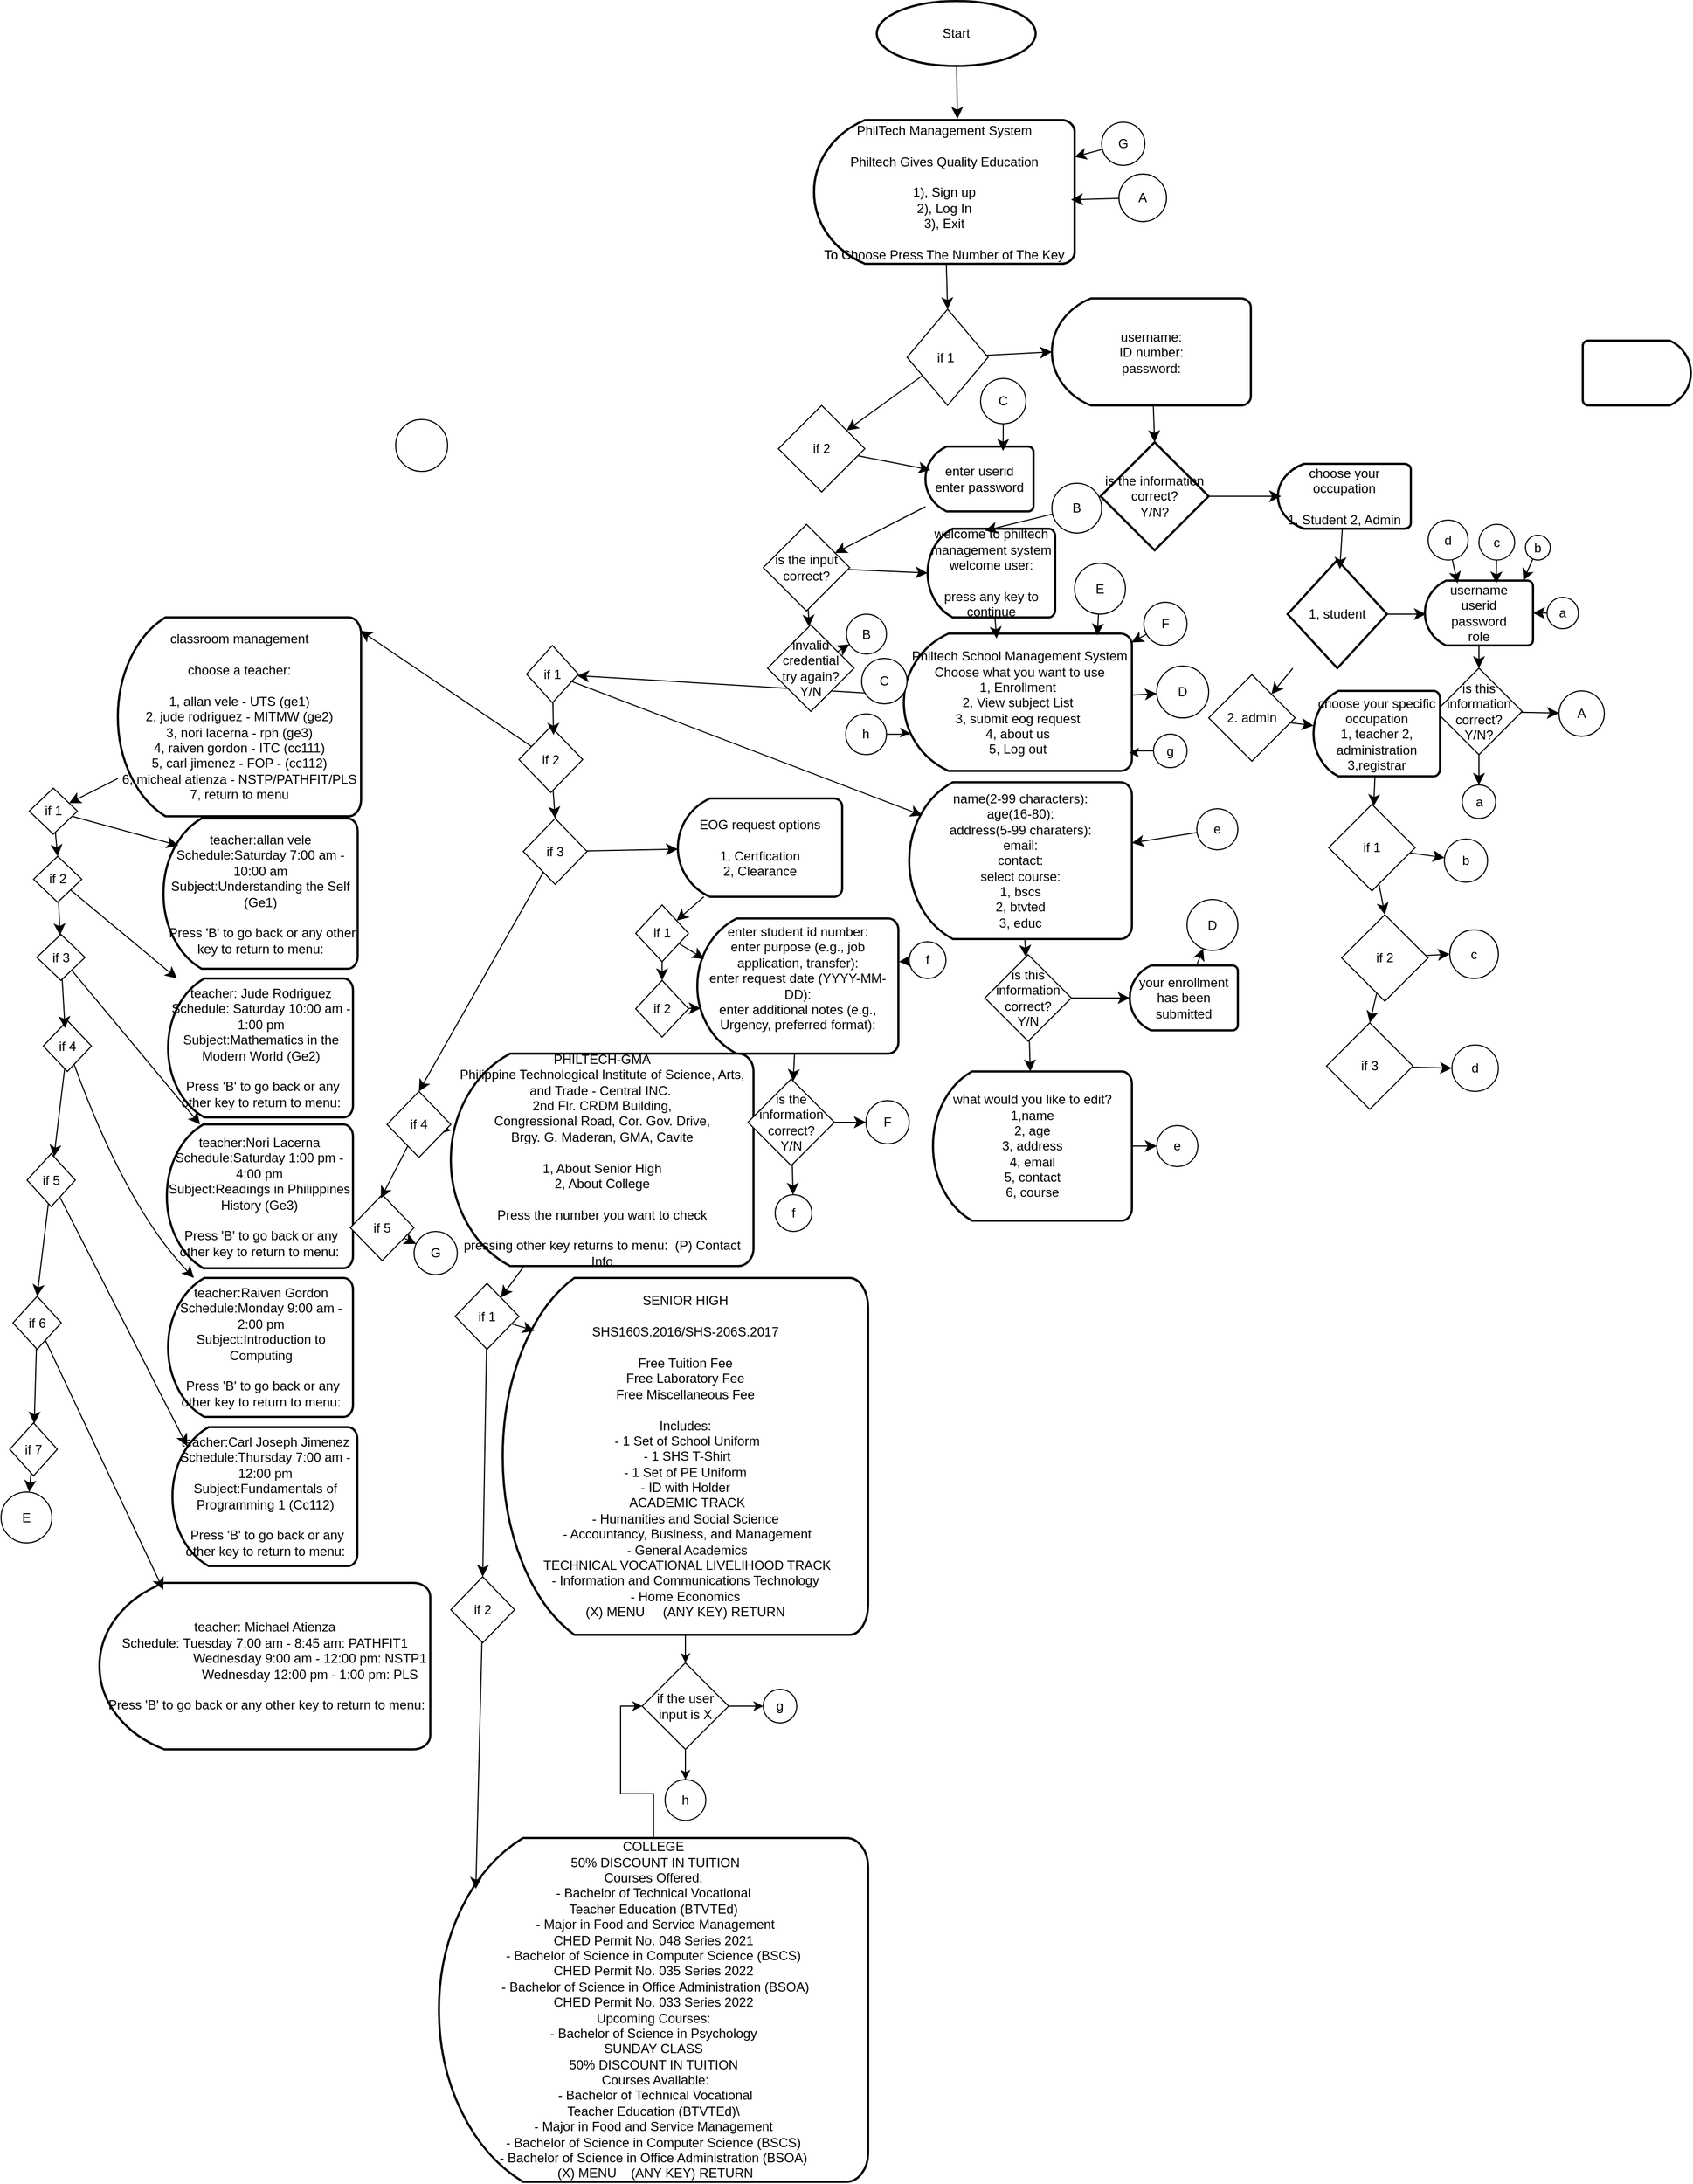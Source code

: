 <mxfile version="26.0.4">
  <diagram name="Page-1" id="B-VmODNDQ6UQsuc8tHXx">
    <mxGraphModel grid="0" page="0" gridSize="10" guides="1" tooltips="1" connect="1" arrows="1" fold="1" pageScale="1" pageWidth="850" pageHeight="1100" math="0" shadow="0">
      <root>
        <mxCell id="0" />
        <mxCell id="1" parent="0" />
        <mxCell id="-FDKgQIa3XmzpDf6Ytec-9" style="edgeStyle=none;curved=1;rounded=0;orthogonalLoop=1;jettySize=auto;html=1;entryX=0.5;entryY=0;entryDx=0;entryDy=0;fontSize=12;startSize=8;endSize=8;" edge="1" parent="1" source="-FDKgQIa3XmzpDf6Ytec-1" target="-FDKgQIa3XmzpDf6Ytec-8">
          <mxGeometry relative="1" as="geometry" />
        </mxCell>
        <mxCell id="-FDKgQIa3XmzpDf6Ytec-1" value="PhilTech Management System&lt;div&gt;&lt;br&gt;&lt;/div&gt;&lt;div&gt;Philtech Gives Quality Education&lt;/div&gt;&lt;div&gt;&lt;br&gt;&lt;/div&gt;&lt;div&gt;1), Sign up&lt;/div&gt;&lt;div&gt;2), Log In&lt;/div&gt;&lt;div&gt;3), Exit&lt;/div&gt;&lt;div&gt;&lt;br&gt;&lt;/div&gt;&lt;div&gt;To Choose Press The Number of The Key&lt;/div&gt;" style="strokeWidth=2;html=1;shape=mxgraph.flowchart.delay;whiteSpace=wrap;direction=west;" vertex="1" parent="1">
          <mxGeometry x="31" y="91" width="241" height="133" as="geometry" />
        </mxCell>
        <mxCell id="-FDKgQIa3XmzpDf6Ytec-3" value="Start" style="strokeWidth=2;html=1;shape=mxgraph.flowchart.start_1;whiteSpace=wrap;" vertex="1" parent="1">
          <mxGeometry x="89" y="-19" width="147" height="60" as="geometry" />
        </mxCell>
        <mxCell id="-FDKgQIa3XmzpDf6Ytec-7" style="edgeStyle=none;curved=1;rounded=0;orthogonalLoop=1;jettySize=auto;html=1;entryX=0.45;entryY=1.008;entryDx=0;entryDy=0;entryPerimeter=0;fontSize=12;startSize=8;endSize=8;" edge="1" parent="1" source="-FDKgQIa3XmzpDf6Ytec-3" target="-FDKgQIa3XmzpDf6Ytec-1">
          <mxGeometry relative="1" as="geometry" />
        </mxCell>
        <mxCell id="-FDKgQIa3XmzpDf6Ytec-67" style="edgeStyle=none;curved=1;rounded=0;orthogonalLoop=1;jettySize=auto;html=1;fontSize=12;startSize=8;endSize=8;" edge="1" parent="1" source="-FDKgQIa3XmzpDf6Ytec-8" target="-FDKgQIa3XmzpDf6Ytec-68">
          <mxGeometry relative="1" as="geometry">
            <mxPoint x="154.5" y="400.5" as="targetPoint" />
          </mxGeometry>
        </mxCell>
        <mxCell id="-FDKgQIa3XmzpDf6Ytec-8" value="if 1&amp;nbsp;" style="rhombus;whiteSpace=wrap;html=1;" vertex="1" parent="1">
          <mxGeometry x="117" y="266" width="75" height="89" as="geometry" />
        </mxCell>
        <mxCell id="-FDKgQIa3XmzpDf6Ytec-11" value="PhilTech Management System&lt;div&gt;&lt;br&gt;&lt;/div&gt;&lt;div&gt;Philtech Gives Quality Education&lt;/div&gt;&lt;div&gt;&lt;br&gt;&lt;/div&gt;&lt;div&gt;1), Sign up&lt;/div&gt;&lt;div&gt;2), Log In&lt;/div&gt;&lt;div&gt;3), Exit&lt;/div&gt;&lt;div&gt;&lt;br&gt;&lt;/div&gt;&lt;div&gt;To Choose Press The Number of The Key&lt;/div&gt;" style="strokeWidth=2;html=1;shape=mxgraph.flowchart.delay;whiteSpace=wrap;direction=west;" vertex="1" parent="1">
          <mxGeometry x="31" y="91" width="241" height="133" as="geometry" />
        </mxCell>
        <mxCell id="-FDKgQIa3XmzpDf6Ytec-13" value="username:&lt;div&gt;ID number:&lt;/div&gt;&lt;div&gt;password:&lt;/div&gt;" style="strokeWidth=2;html=1;shape=mxgraph.flowchart.delay;whiteSpace=wrap;direction=west;" vertex="1" parent="1">
          <mxGeometry x="251" y="256" width="184" height="99" as="geometry" />
        </mxCell>
        <mxCell id="-FDKgQIa3XmzpDf6Ytec-16" value="" style="strokeWidth=2;html=1;shape=mxgraph.flowchart.delay;whiteSpace=wrap;" vertex="1" parent="1">
          <mxGeometry x="742" y="295" width="100" height="60" as="geometry" />
        </mxCell>
        <mxCell id="-FDKgQIa3XmzpDf6Ytec-17" value="choose your occupation&lt;div&gt;&lt;br&gt;&lt;/div&gt;&lt;div&gt;1, Student 2, Admin&lt;/div&gt;" style="strokeWidth=2;html=1;shape=mxgraph.flowchart.delay;whiteSpace=wrap;direction=west;" vertex="1" parent="1">
          <mxGeometry x="460" y="409" width="123" height="60" as="geometry" />
        </mxCell>
        <mxCell id="-FDKgQIa3XmzpDf6Ytec-21" style="edgeStyle=none;curved=1;rounded=0;orthogonalLoop=1;jettySize=auto;html=1;fontSize=12;startSize=8;endSize=8;" edge="1" parent="1" source="-FDKgQIa3XmzpDf6Ytec-19">
          <mxGeometry relative="1" as="geometry">
            <mxPoint x="463" y="439" as="targetPoint" />
          </mxGeometry>
        </mxCell>
        <mxCell id="-FDKgQIa3XmzpDf6Ytec-19" value="is the information correct?&lt;div&gt;Y/N?&lt;/div&gt;" style="strokeWidth=2;html=1;shape=mxgraph.flowchart.decision;whiteSpace=wrap;" vertex="1" parent="1">
          <mxGeometry x="296" y="389" width="100" height="100" as="geometry" />
        </mxCell>
        <mxCell id="-FDKgQIa3XmzpDf6Ytec-20" style="edgeStyle=none;curved=1;rounded=0;orthogonalLoop=1;jettySize=auto;html=1;entryX=0.5;entryY=0;entryDx=0;entryDy=0;entryPerimeter=0;fontSize=12;startSize=8;endSize=8;" edge="1" parent="1" source="-FDKgQIa3XmzpDf6Ytec-13" target="-FDKgQIa3XmzpDf6Ytec-19">
          <mxGeometry relative="1" as="geometry" />
        </mxCell>
        <mxCell id="-FDKgQIa3XmzpDf6Ytec-41" style="edgeStyle=none;curved=1;rounded=0;orthogonalLoop=1;jettySize=auto;html=1;fontSize=12;startSize=8;endSize=8;" edge="1" parent="1" source="-FDKgQIa3XmzpDf6Ytec-22" target="-FDKgQIa3XmzpDf6Ytec-42">
          <mxGeometry relative="1" as="geometry">
            <mxPoint x="515" y="638.833" as="targetPoint" />
          </mxGeometry>
        </mxCell>
        <mxCell id="-FDKgQIa3XmzpDf6Ytec-22" value="1, student" style="strokeWidth=2;html=1;shape=mxgraph.flowchart.decision;whiteSpace=wrap;" vertex="1" parent="1">
          <mxGeometry x="469" y="498" width="92" height="100" as="geometry" />
        </mxCell>
        <mxCell id="-FDKgQIa3XmzpDf6Ytec-23" style="edgeStyle=none;curved=1;rounded=0;orthogonalLoop=1;jettySize=auto;html=1;entryX=0.525;entryY=0.083;entryDx=0;entryDy=0;entryPerimeter=0;fontSize=12;startSize=8;endSize=8;" edge="1" parent="1" source="-FDKgQIa3XmzpDf6Ytec-17" target="-FDKgQIa3XmzpDf6Ytec-22">
          <mxGeometry relative="1" as="geometry" />
        </mxCell>
        <mxCell id="-FDKgQIa3XmzpDf6Ytec-27" style="edgeStyle=none;curved=1;rounded=0;orthogonalLoop=1;jettySize=auto;html=1;entryX=1;entryY=0.5;entryDx=0;entryDy=0;entryPerimeter=0;fontSize=12;startSize=8;endSize=8;" edge="1" parent="1" source="-FDKgQIa3XmzpDf6Ytec-22">
          <mxGeometry relative="1" as="geometry">
            <mxPoint x="597" y="548" as="targetPoint" />
          </mxGeometry>
        </mxCell>
        <mxCell id="-FDKgQIa3XmzpDf6Ytec-75" style="edgeStyle=none;curved=1;rounded=0;orthogonalLoop=1;jettySize=auto;html=1;fontSize=12;startSize=8;endSize=8;" edge="1" parent="1" source="-FDKgQIa3XmzpDf6Ytec-28" target="-FDKgQIa3XmzpDf6Ytec-76">
          <mxGeometry relative="1" as="geometry">
            <mxPoint x="186" y="485.5" as="targetPoint" />
          </mxGeometry>
        </mxCell>
        <mxCell id="-FDKgQIa3XmzpDf6Ytec-28" value="enter userid&lt;div&gt;enter password&lt;/div&gt;" style="strokeWidth=2;html=1;shape=mxgraph.flowchart.delay;whiteSpace=wrap;direction=west;" vertex="1" parent="1">
          <mxGeometry x="134" y="393" width="100" height="60" as="geometry" />
        </mxCell>
        <mxCell id="-FDKgQIa3XmzpDf6Ytec-31" style="edgeStyle=none;curved=1;rounded=0;orthogonalLoop=1;jettySize=auto;html=1;fontSize=12;startSize=8;endSize=8;" edge="1" parent="1" source="-FDKgQIa3XmzpDf6Ytec-30" target="-FDKgQIa3XmzpDf6Ytec-32">
          <mxGeometry relative="1" as="geometry">
            <mxPoint x="646" y="612.167" as="targetPoint" />
          </mxGeometry>
        </mxCell>
        <mxCell id="-FDKgQIa3XmzpDf6Ytec-30" value="username&lt;div&gt;userid&lt;/div&gt;&lt;div&gt;password&lt;/div&gt;&lt;div&gt;role&lt;/div&gt;" style="strokeWidth=2;html=1;shape=mxgraph.flowchart.delay;whiteSpace=wrap;direction=west;" vertex="1" parent="1">
          <mxGeometry x="596" y="517" width="100" height="60" as="geometry" />
        </mxCell>
        <mxCell id="-FDKgQIa3XmzpDf6Ytec-33" style="edgeStyle=none;curved=1;rounded=0;orthogonalLoop=1;jettySize=auto;html=1;fontSize=12;startSize=8;endSize=8;" edge="1" parent="1" source="-FDKgQIa3XmzpDf6Ytec-32" target="-FDKgQIa3XmzpDf6Ytec-34">
          <mxGeometry relative="1" as="geometry">
            <mxPoint x="733.667" y="637.997" as="targetPoint" />
          </mxGeometry>
        </mxCell>
        <mxCell id="-FDKgQIa3XmzpDf6Ytec-37" style="edgeStyle=none;curved=1;rounded=0;orthogonalLoop=1;jettySize=auto;html=1;exitX=0.5;exitY=1;exitDx=0;exitDy=0;fontSize=12;startSize=8;endSize=8;" edge="1" parent="1" source="-FDKgQIa3XmzpDf6Ytec-32" target="-FDKgQIa3XmzpDf6Ytec-38">
          <mxGeometry relative="1" as="geometry">
            <mxPoint x="646" y="703" as="targetPoint" />
          </mxGeometry>
        </mxCell>
        <mxCell id="-FDKgQIa3XmzpDf6Ytec-32" value="is this information correct?&lt;div&gt;Y/N?&lt;/div&gt;" style="rhombus;whiteSpace=wrap;html=1;" vertex="1" parent="1">
          <mxGeometry x="606" y="597.997" width="80" height="80" as="geometry" />
        </mxCell>
        <mxCell id="-FDKgQIa3XmzpDf6Ytec-34" value="A" style="ellipse;whiteSpace=wrap;html=1;aspect=fixed;" vertex="1" parent="1">
          <mxGeometry x="720" y="619" width="42" height="42" as="geometry" />
        </mxCell>
        <mxCell id="-FDKgQIa3XmzpDf6Ytec-35" value="A" style="ellipse;whiteSpace=wrap;html=1;aspect=fixed;" vertex="1" parent="1">
          <mxGeometry x="313" y="141" width="44" height="44" as="geometry" />
        </mxCell>
        <mxCell id="-FDKgQIa3XmzpDf6Ytec-36" style="edgeStyle=none;curved=1;rounded=0;orthogonalLoop=1;jettySize=auto;html=1;entryX=0.014;entryY=0.446;entryDx=0;entryDy=0;entryPerimeter=0;fontSize=12;startSize=8;endSize=8;" edge="1" parent="1" source="-FDKgQIa3XmzpDf6Ytec-35" target="-FDKgQIa3XmzpDf6Ytec-11">
          <mxGeometry relative="1" as="geometry" />
        </mxCell>
        <mxCell id="-FDKgQIa3XmzpDf6Ytec-38" value="a" style="ellipse;whiteSpace=wrap;html=1;aspect=fixed;" vertex="1" parent="1">
          <mxGeometry x="630.5" y="706" width="31" height="31" as="geometry" />
        </mxCell>
        <mxCell id="-FDKgQIa3XmzpDf6Ytec-40" style="edgeStyle=none;curved=1;rounded=0;orthogonalLoop=1;jettySize=auto;html=1;fontSize=12;startSize=8;endSize=8;" edge="1" parent="1" source="-FDKgQIa3XmzpDf6Ytec-39" target="-FDKgQIa3XmzpDf6Ytec-30">
          <mxGeometry relative="1" as="geometry" />
        </mxCell>
        <mxCell id="-FDKgQIa3XmzpDf6Ytec-39" value="a" style="ellipse;whiteSpace=wrap;html=1;aspect=fixed;" vertex="1" parent="1">
          <mxGeometry x="709" y="532.5" width="29" height="29" as="geometry" />
        </mxCell>
        <mxCell id="-FDKgQIa3XmzpDf6Ytec-44" style="edgeStyle=none;curved=1;rounded=0;orthogonalLoop=1;jettySize=auto;html=1;fontSize=12;startSize=8;endSize=8;" edge="1" parent="1" source="-FDKgQIa3XmzpDf6Ytec-29">
          <mxGeometry relative="1" as="geometry">
            <mxPoint x="540.333" y="673.003" as="targetPoint" />
          </mxGeometry>
        </mxCell>
        <mxCell id="-FDKgQIa3XmzpDf6Ytec-42" value="2. admin" style="rhombus;whiteSpace=wrap;html=1;" vertex="1" parent="1">
          <mxGeometry x="396" y="604.003" width="80" height="80" as="geometry" />
        </mxCell>
        <mxCell id="-FDKgQIa3XmzpDf6Ytec-45" value="" style="edgeStyle=none;curved=1;rounded=0;orthogonalLoop=1;jettySize=auto;html=1;fontSize=12;startSize=8;endSize=8;" edge="1" parent="1" source="-FDKgQIa3XmzpDf6Ytec-42" target="-FDKgQIa3XmzpDf6Ytec-29">
          <mxGeometry relative="1" as="geometry">
            <mxPoint x="540.333" y="673.003" as="targetPoint" />
            <mxPoint x="467" y="653" as="sourcePoint" />
          </mxGeometry>
        </mxCell>
        <mxCell id="-FDKgQIa3XmzpDf6Ytec-47" style="edgeStyle=none;curved=1;rounded=0;orthogonalLoop=1;jettySize=auto;html=1;fontSize=12;startSize=8;endSize=8;" edge="1" parent="1" source="-FDKgQIa3XmzpDf6Ytec-29" target="-FDKgQIa3XmzpDf6Ytec-48">
          <mxGeometry relative="1" as="geometry">
            <mxPoint x="549" y="726" as="targetPoint" />
          </mxGeometry>
        </mxCell>
        <mxCell id="-FDKgQIa3XmzpDf6Ytec-29" value="choose your specific occupation&lt;div&gt;1, teacher 2, administration 3,registrar&lt;/div&gt;" style="strokeWidth=2;html=1;shape=mxgraph.flowchart.delay;whiteSpace=wrap;direction=west;" vertex="1" parent="1">
          <mxGeometry x="493" y="619" width="117" height="79" as="geometry" />
        </mxCell>
        <mxCell id="-FDKgQIa3XmzpDf6Ytec-50" value="" style="edgeStyle=none;curved=1;rounded=0;orthogonalLoop=1;jettySize=auto;html=1;fontSize=12;startSize=8;endSize=8;" edge="1" parent="1" source="-FDKgQIa3XmzpDf6Ytec-48" target="-FDKgQIa3XmzpDf6Ytec-49">
          <mxGeometry relative="1" as="geometry" />
        </mxCell>
        <mxCell id="-FDKgQIa3XmzpDf6Ytec-55" style="edgeStyle=none;curved=1;rounded=0;orthogonalLoop=1;jettySize=auto;html=1;entryX=0.5;entryY=0;entryDx=0;entryDy=0;fontSize=12;startSize=8;endSize=8;" edge="1" parent="1" source="-FDKgQIa3XmzpDf6Ytec-48" target="-FDKgQIa3XmzpDf6Ytec-54">
          <mxGeometry relative="1" as="geometry" />
        </mxCell>
        <mxCell id="-FDKgQIa3XmzpDf6Ytec-48" value="if 1" style="rhombus;whiteSpace=wrap;html=1;" vertex="1" parent="1">
          <mxGeometry x="507" y="724" width="80" height="80" as="geometry" />
        </mxCell>
        <mxCell id="-FDKgQIa3XmzpDf6Ytec-49" value="b" style="ellipse;whiteSpace=wrap;html=1;" vertex="1" parent="1">
          <mxGeometry x="614" y="756" width="40" height="40" as="geometry" />
        </mxCell>
        <mxCell id="-FDKgQIa3XmzpDf6Ytec-52" value="b" style="ellipse;whiteSpace=wrap;html=1;aspect=fixed;" vertex="1" parent="1">
          <mxGeometry x="689" y="475" width="23" height="23" as="geometry" />
        </mxCell>
        <mxCell id="-FDKgQIa3XmzpDf6Ytec-53" style="edgeStyle=none;curved=1;rounded=0;orthogonalLoop=1;jettySize=auto;html=1;entryX=0.09;entryY=0.997;entryDx=0;entryDy=0;entryPerimeter=0;fontSize=12;startSize=8;endSize=8;" edge="1" parent="1" source="-FDKgQIa3XmzpDf6Ytec-52" target="-FDKgQIa3XmzpDf6Ytec-30">
          <mxGeometry relative="1" as="geometry" />
        </mxCell>
        <mxCell id="-FDKgQIa3XmzpDf6Ytec-57" style="edgeStyle=none;curved=1;rounded=0;orthogonalLoop=1;jettySize=auto;html=1;entryX=0;entryY=0.5;entryDx=0;entryDy=0;fontSize=12;startSize=8;endSize=8;" edge="1" parent="1" source="-FDKgQIa3XmzpDf6Ytec-54" target="-FDKgQIa3XmzpDf6Ytec-56">
          <mxGeometry relative="1" as="geometry" />
        </mxCell>
        <mxCell id="-FDKgQIa3XmzpDf6Ytec-59" style="edgeStyle=none;curved=1;rounded=0;orthogonalLoop=1;jettySize=auto;html=1;entryX=0.5;entryY=0;entryDx=0;entryDy=0;fontSize=12;startSize=8;endSize=8;" edge="1" parent="1" source="-FDKgQIa3XmzpDf6Ytec-54" target="-FDKgQIa3XmzpDf6Ytec-58">
          <mxGeometry relative="1" as="geometry" />
        </mxCell>
        <mxCell id="-FDKgQIa3XmzpDf6Ytec-54" value="if 2" style="rhombus;whiteSpace=wrap;html=1;" vertex="1" parent="1">
          <mxGeometry x="519" y="826" width="80" height="80" as="geometry" />
        </mxCell>
        <mxCell id="-FDKgQIa3XmzpDf6Ytec-56" value="c" style="ellipse;whiteSpace=wrap;html=1;aspect=fixed;" vertex="1" parent="1">
          <mxGeometry x="619" y="840" width="45" height="45" as="geometry" />
        </mxCell>
        <mxCell id="-FDKgQIa3XmzpDf6Ytec-62" style="edgeStyle=none;curved=1;rounded=0;orthogonalLoop=1;jettySize=auto;html=1;entryX=0;entryY=0.5;entryDx=0;entryDy=0;fontSize=12;startSize=8;endSize=8;" edge="1" parent="1" source="-FDKgQIa3XmzpDf6Ytec-58" target="-FDKgQIa3XmzpDf6Ytec-61">
          <mxGeometry relative="1" as="geometry" />
        </mxCell>
        <mxCell id="-FDKgQIa3XmzpDf6Ytec-58" value="if 3" style="rhombus;whiteSpace=wrap;html=1;" vertex="1" parent="1">
          <mxGeometry x="505" y="926" width="80" height="80" as="geometry" />
        </mxCell>
        <mxCell id="-FDKgQIa3XmzpDf6Ytec-60" value="c" style="ellipse;whiteSpace=wrap;html=1;aspect=fixed;" vertex="1" parent="1">
          <mxGeometry x="646" y="465" width="33" height="33" as="geometry" />
        </mxCell>
        <mxCell id="-FDKgQIa3XmzpDf6Ytec-61" value="d" style="ellipse;whiteSpace=wrap;html=1;aspect=fixed;" vertex="1" parent="1">
          <mxGeometry x="621" y="946.5" width="43" height="43" as="geometry" />
        </mxCell>
        <mxCell id="-FDKgQIa3XmzpDf6Ytec-63" value="d" style="ellipse;whiteSpace=wrap;html=1;aspect=fixed;" vertex="1" parent="1">
          <mxGeometry x="599" y="461" width="37" height="37" as="geometry" />
        </mxCell>
        <mxCell id="-FDKgQIa3XmzpDf6Ytec-64" style="edgeStyle=none;curved=1;rounded=0;orthogonalLoop=1;jettySize=auto;html=1;entryX=0.34;entryY=0.956;entryDx=0;entryDy=0;entryPerimeter=0;fontSize=12;startSize=8;endSize=8;" edge="1" parent="1" source="-FDKgQIa3XmzpDf6Ytec-60" target="-FDKgQIa3XmzpDf6Ytec-30">
          <mxGeometry relative="1" as="geometry" />
        </mxCell>
        <mxCell id="-FDKgQIa3XmzpDf6Ytec-65" style="edgeStyle=none;curved=1;rounded=0;orthogonalLoop=1;jettySize=auto;html=1;entryX=0.698;entryY=0.956;entryDx=0;entryDy=0;entryPerimeter=0;fontSize=12;startSize=8;endSize=8;" edge="1" parent="1" source="-FDKgQIa3XmzpDf6Ytec-63" target="-FDKgQIa3XmzpDf6Ytec-30">
          <mxGeometry relative="1" as="geometry" />
        </mxCell>
        <mxCell id="-FDKgQIa3XmzpDf6Ytec-66" style="edgeStyle=none;curved=1;rounded=0;orthogonalLoop=1;jettySize=auto;html=1;entryX=1;entryY=0.5;entryDx=0;entryDy=0;entryPerimeter=0;fontSize=12;startSize=8;endSize=8;" edge="1" parent="1" source="-FDKgQIa3XmzpDf6Ytec-8" target="-FDKgQIa3XmzpDf6Ytec-13">
          <mxGeometry relative="1" as="geometry" />
        </mxCell>
        <mxCell id="-FDKgQIa3XmzpDf6Ytec-69" style="edgeStyle=none;curved=1;rounded=0;orthogonalLoop=1;jettySize=auto;html=1;fontSize=12;startSize=8;endSize=8;" edge="1" parent="1" source="-FDKgQIa3XmzpDf6Ytec-68">
          <mxGeometry relative="1" as="geometry">
            <mxPoint x="138.667" y="414.667" as="targetPoint" />
          </mxGeometry>
        </mxCell>
        <mxCell id="-FDKgQIa3XmzpDf6Ytec-68" value="if 2" style="rhombus;whiteSpace=wrap;html=1;" vertex="1" parent="1">
          <mxGeometry x="-2" y="355" width="80" height="80" as="geometry" />
        </mxCell>
        <mxCell id="-FDKgQIa3XmzpDf6Ytec-104" style="edgeStyle=none;curved=1;rounded=0;orthogonalLoop=1;jettySize=auto;html=1;fontSize=12;startSize=8;endSize=8;" edge="1" parent="1" source="-FDKgQIa3XmzpDf6Ytec-70" target="-FDKgQIa3XmzpDf6Ytec-105">
          <mxGeometry relative="1" as="geometry">
            <mxPoint x="452.833" y="903" as="targetPoint" />
          </mxGeometry>
        </mxCell>
        <mxCell id="-FDKgQIa3XmzpDf6Ytec-70" value="your enrollment has been submitted" style="strokeWidth=2;html=1;shape=mxgraph.flowchart.delay;whiteSpace=wrap;direction=west;" vertex="1" parent="1">
          <mxGeometry x="323" y="873" width="100" height="60" as="geometry" />
        </mxCell>
        <mxCell id="ED_zbUeDH-0sP7J5wrKH-2" style="edgeStyle=orthogonalEdgeStyle;rounded=0;orthogonalLoop=1;jettySize=auto;html=1;entryX=0.5;entryY=0;entryDx=0;entryDy=0;" edge="1" parent="1" source="-FDKgQIa3XmzpDf6Ytec-71" target="ED_zbUeDH-0sP7J5wrKH-1">
          <mxGeometry relative="1" as="geometry" />
        </mxCell>
        <mxCell id="-FDKgQIa3XmzpDf6Ytec-71" value="SENIOR HIGH&lt;div&gt;&lt;br&gt;&lt;/div&gt;&lt;div&gt;SHS160S.2016/SHS-206S.2017&lt;/div&gt;&lt;div&gt;&lt;br&gt;&lt;/div&gt;&lt;div&gt;Free Tuition Fee&lt;/div&gt;&lt;div&gt;Free Laboratory Fee&lt;/div&gt;&lt;div&gt;Free Miscellaneous Fee&lt;/div&gt;&lt;div&gt;&lt;br&gt;&lt;/div&gt;&lt;div&gt;Includes:&lt;/div&gt;&lt;div&gt;&amp;nbsp;- 1 Set of School Uniform&lt;/div&gt;&lt;div&gt;&amp;nbsp;- 1 SHS T-Shirt&lt;/div&gt;&lt;div&gt;- 1 Set of PE Uniform&lt;/div&gt;&lt;div&gt;- ID with Holder&lt;/div&gt;&lt;div&gt;&amp;nbsp;ACADEMIC TRACK&lt;/div&gt;&lt;div&gt;- Humanities and Social Science&lt;/div&gt;&lt;div&gt;&amp;nbsp;- Accountancy, Business, and Management&lt;/div&gt;&lt;div&gt;&amp;nbsp;- General Academics&lt;/div&gt;&lt;div&gt;&amp;nbsp;TECHNICAL VOCATIONAL LIVELIHOOD TRACK&lt;/div&gt;&lt;div&gt;- Information and Communications Technology&lt;/div&gt;&lt;div&gt;- Home Economics&lt;/div&gt;&lt;div&gt;(X) MENU&amp;nbsp; &amp;nbsp; &amp;nbsp;(ANY KEY) RETURN&lt;/div&gt;" style="strokeWidth=2;html=1;shape=mxgraph.flowchart.delay;whiteSpace=wrap;direction=west;" vertex="1" parent="1">
          <mxGeometry x="-257" y="1162" width="338" height="330" as="geometry" />
        </mxCell>
        <mxCell id="-FDKgQIa3XmzpDf6Ytec-100" style="edgeStyle=none;curved=1;rounded=0;orthogonalLoop=1;jettySize=auto;html=1;fontSize=12;startSize=8;endSize=8;" edge="1" parent="1" source="-FDKgQIa3XmzpDf6Ytec-72" target="-FDKgQIa3XmzpDf6Ytec-101">
          <mxGeometry relative="1" as="geometry">
            <mxPoint x="265" y="879.667" as="targetPoint" />
          </mxGeometry>
        </mxCell>
        <mxCell id="-FDKgQIa3XmzpDf6Ytec-72" value="name(2-99 characters):&lt;div&gt;age(16-80):&lt;/div&gt;&lt;div&gt;address(5-99 charaters):&lt;/div&gt;&lt;div&gt;email:&lt;/div&gt;&lt;div&gt;contact:&lt;/div&gt;&lt;div&gt;select course:&lt;/div&gt;&lt;div&gt;1, bscs&lt;/div&gt;&lt;div&gt;2, btvted&lt;/div&gt;&lt;div&gt;3, educ&lt;/div&gt;" style="strokeWidth=2;html=1;shape=mxgraph.flowchart.delay;whiteSpace=wrap;direction=west;" vertex="1" parent="1">
          <mxGeometry x="119" y="703.5" width="206" height="145" as="geometry" />
        </mxCell>
        <mxCell id="-FDKgQIa3XmzpDf6Ytec-108" style="edgeStyle=none;curved=1;rounded=0;orthogonalLoop=1;jettySize=auto;html=1;fontSize=12;startSize=8;endSize=8;" edge="1" parent="1" source="-FDKgQIa3XmzpDf6Ytec-73" target="-FDKgQIa3XmzpDf6Ytec-106">
          <mxGeometry relative="1" as="geometry" />
        </mxCell>
        <mxCell id="-FDKgQIa3XmzpDf6Ytec-179" style="edgeStyle=none;curved=1;rounded=0;orthogonalLoop=1;jettySize=auto;html=1;fontSize=12;startSize=8;endSize=8;" edge="1" parent="1" source="-FDKgQIa3XmzpDf6Ytec-73" target="-FDKgQIa3XmzpDf6Ytec-97">
          <mxGeometry relative="1" as="geometry" />
        </mxCell>
        <mxCell id="-FDKgQIa3XmzpDf6Ytec-73" value="&amp;nbsp;Philtech School Management System&lt;div&gt;&amp;nbsp;Choose what you want to use&lt;/div&gt;&lt;div&gt;1, Enrollment&lt;/div&gt;&lt;div&gt;2, View subject List&lt;/div&gt;&lt;div&gt;3, submit eog request&lt;/div&gt;&lt;div&gt;4, about us&lt;/div&gt;&lt;div&gt;5, Log out&lt;/div&gt;" style="strokeWidth=2;html=1;shape=mxgraph.flowchart.delay;whiteSpace=wrap;direction=west;" vertex="1" parent="1">
          <mxGeometry x="114" y="566" width="211" height="127" as="geometry" />
        </mxCell>
        <mxCell id="-FDKgQIa3XmzpDf6Ytec-74" value="welcome to philtech management system&lt;div&gt;welcome user:&lt;/div&gt;&lt;div&gt;&lt;br&gt;&lt;/div&gt;&lt;div&gt;press any key to continue&lt;/div&gt;" style="strokeWidth=2;html=1;shape=mxgraph.flowchart.delay;whiteSpace=wrap;direction=west;" vertex="1" parent="1">
          <mxGeometry x="136" y="469" width="118" height="82" as="geometry" />
        </mxCell>
        <mxCell id="-FDKgQIa3XmzpDf6Ytec-79" style="edgeStyle=none;curved=1;rounded=0;orthogonalLoop=1;jettySize=auto;html=1;fontSize=12;startSize=8;endSize=8;" edge="1" parent="1" source="-FDKgQIa3XmzpDf6Ytec-76" target="-FDKgQIa3XmzpDf6Ytec-80">
          <mxGeometry relative="1" as="geometry">
            <mxPoint x="137" y="579.667" as="targetPoint" />
          </mxGeometry>
        </mxCell>
        <mxCell id="-FDKgQIa3XmzpDf6Ytec-76" value="is the input correct?" style="rhombus;whiteSpace=wrap;html=1;" vertex="1" parent="1">
          <mxGeometry x="-16" y="465" width="80" height="80" as="geometry" />
        </mxCell>
        <mxCell id="-FDKgQIa3XmzpDf6Ytec-81" style="edgeStyle=none;curved=1;rounded=0;orthogonalLoop=1;jettySize=auto;html=1;fontSize=12;startSize=8;endSize=8;" edge="1" parent="1" source="-FDKgQIa3XmzpDf6Ytec-80" target="-FDKgQIa3XmzpDf6Ytec-82">
          <mxGeometry relative="1" as="geometry">
            <mxPoint x="207" y="608.997" as="targetPoint" />
          </mxGeometry>
        </mxCell>
        <mxCell id="-FDKgQIa3XmzpDf6Ytec-80" value="invalid credential&lt;div&gt;try again?&lt;/div&gt;&lt;div&gt;Y/N&lt;/div&gt;" style="rhombus;whiteSpace=wrap;html=1;" vertex="1" parent="1">
          <mxGeometry x="-12" y="557.997" width="80" height="80" as="geometry" />
        </mxCell>
        <mxCell id="-FDKgQIa3XmzpDf6Ytec-82" value="B" style="ellipse;whiteSpace=wrap;html=1;aspect=fixed;" vertex="1" parent="1">
          <mxGeometry x="61" y="548" width="37" height="37" as="geometry" />
        </mxCell>
        <mxCell id="-FDKgQIa3XmzpDf6Ytec-83" value="B" style="ellipse;whiteSpace=wrap;html=1;aspect=fixed;" vertex="1" parent="1">
          <mxGeometry x="251" y="427" width="46" height="46" as="geometry" />
        </mxCell>
        <mxCell id="-FDKgQIa3XmzpDf6Ytec-84" style="edgeStyle=none;curved=1;rounded=0;orthogonalLoop=1;jettySize=auto;html=1;entryX=0.549;entryY=0.978;entryDx=0;entryDy=0;entryPerimeter=0;fontSize=12;startSize=8;endSize=8;" edge="1" parent="1" source="-FDKgQIa3XmzpDf6Ytec-83" target="-FDKgQIa3XmzpDf6Ytec-74">
          <mxGeometry relative="1" as="geometry" />
        </mxCell>
        <mxCell id="-FDKgQIa3XmzpDf6Ytec-86" value="C" style="ellipse;whiteSpace=wrap;html=1;aspect=fixed;" vertex="1" parent="1">
          <mxGeometry x="75" y="589" width="42" height="42" as="geometry" />
        </mxCell>
        <mxCell id="-FDKgQIa3XmzpDf6Ytec-89" value="C" style="ellipse;whiteSpace=wrap;html=1;aspect=fixed;" vertex="1" parent="1">
          <mxGeometry x="185" y="330" width="42" height="42" as="geometry" />
        </mxCell>
        <mxCell id="-FDKgQIa3XmzpDf6Ytec-90" style="edgeStyle=none;curved=1;rounded=0;orthogonalLoop=1;jettySize=auto;html=1;entryX=0.282;entryY=0.933;entryDx=0;entryDy=0;entryPerimeter=0;fontSize=12;startSize=8;endSize=8;" edge="1" parent="1" source="-FDKgQIa3XmzpDf6Ytec-89" target="-FDKgQIa3XmzpDf6Ytec-28">
          <mxGeometry relative="1" as="geometry" />
        </mxCell>
        <mxCell id="-FDKgQIa3XmzpDf6Ytec-92" style="edgeStyle=none;curved=1;rounded=0;orthogonalLoop=1;jettySize=auto;html=1;entryX=1;entryY=0.5;entryDx=0;entryDy=0;entryPerimeter=0;fontSize=12;startSize=8;endSize=8;" edge="1" parent="1" source="-FDKgQIa3XmzpDf6Ytec-76" target="-FDKgQIa3XmzpDf6Ytec-74">
          <mxGeometry relative="1" as="geometry" />
        </mxCell>
        <mxCell id="-FDKgQIa3XmzpDf6Ytec-94" style="edgeStyle=none;curved=1;rounded=0;orthogonalLoop=1;jettySize=auto;html=1;entryX=0.593;entryY=0.964;entryDx=0;entryDy=0;entryPerimeter=0;fontSize=12;startSize=8;endSize=8;" edge="1" parent="1" source="-FDKgQIa3XmzpDf6Ytec-74" target="-FDKgQIa3XmzpDf6Ytec-73">
          <mxGeometry relative="1" as="geometry" />
        </mxCell>
        <mxCell id="-FDKgQIa3XmzpDf6Ytec-97" value="if 1" style="rhombus;whiteSpace=wrap;html=1;" vertex="1" parent="1">
          <mxGeometry x="-235" y="577" width="48" height="53" as="geometry" />
        </mxCell>
        <mxCell id="-FDKgQIa3XmzpDf6Ytec-103" style="edgeStyle=none;curved=1;rounded=0;orthogonalLoop=1;jettySize=auto;html=1;fontSize=12;startSize=8;endSize=8;" edge="1" parent="1" source="-FDKgQIa3XmzpDf6Ytec-101" target="-FDKgQIa3XmzpDf6Ytec-70">
          <mxGeometry relative="1" as="geometry" />
        </mxCell>
        <mxCell id="-FDKgQIa3XmzpDf6Ytec-114" style="edgeStyle=none;curved=1;rounded=0;orthogonalLoop=1;jettySize=auto;html=1;fontSize=12;startSize=8;endSize=8;" edge="1" parent="1" source="-FDKgQIa3XmzpDf6Ytec-101" target="-FDKgQIa3XmzpDf6Ytec-113">
          <mxGeometry relative="1" as="geometry" />
        </mxCell>
        <mxCell id="-FDKgQIa3XmzpDf6Ytec-101" value="is this information correct?&lt;div&gt;Y/N&lt;/div&gt;" style="rhombus;whiteSpace=wrap;html=1;" vertex="1" parent="1">
          <mxGeometry x="189" y="862.997" width="80" height="80" as="geometry" />
        </mxCell>
        <mxCell id="-FDKgQIa3XmzpDf6Ytec-105" value="D" style="ellipse;whiteSpace=wrap;html=1;aspect=fixed;" vertex="1" parent="1">
          <mxGeometry x="376" y="812" width="47" height="47" as="geometry" />
        </mxCell>
        <mxCell id="-FDKgQIa3XmzpDf6Ytec-106" value="D" style="ellipse;whiteSpace=wrap;html=1;aspect=fixed;" vertex="1" parent="1">
          <mxGeometry x="348" y="596" width="48" height="48" as="geometry" />
        </mxCell>
        <mxCell id="-FDKgQIa3XmzpDf6Ytec-107" value="" style="ellipse;whiteSpace=wrap;html=1;aspect=fixed;" vertex="1" parent="1">
          <mxGeometry x="-356" y="368" width="48" height="48" as="geometry" />
        </mxCell>
        <mxCell id="-FDKgQIa3XmzpDf6Ytec-111" value="teacher:allan vele&lt;div&gt;&lt;div&gt;Schedule:Saturday 7:00 am - 10:00 am&lt;/div&gt;&lt;div&gt;Subject:Understanding the Self (Ge1)&lt;/div&gt;&lt;div&gt;&lt;br&gt;&lt;/div&gt;&lt;div&gt;&amp;nbsp;Press &#39;B&#39; to go back or any other key to return to menu:&lt;/div&gt;&lt;/div&gt;" style="strokeWidth=2;html=1;shape=mxgraph.flowchart.delay;whiteSpace=wrap;direction=west;" vertex="1" parent="1">
          <mxGeometry x="-570.83" y="737" width="179.67" height="139" as="geometry" />
        </mxCell>
        <mxCell id="-FDKgQIa3XmzpDf6Ytec-123" style="edgeStyle=none;curved=1;rounded=0;orthogonalLoop=1;jettySize=auto;html=1;fontSize=12;startSize=8;endSize=8;" edge="1" parent="1" source="-FDKgQIa3XmzpDf6Ytec-112" target="-FDKgQIa3XmzpDf6Ytec-124">
          <mxGeometry relative="1" as="geometry">
            <mxPoint x="-594.667" y="774.5" as="targetPoint" />
          </mxGeometry>
        </mxCell>
        <mxCell id="-FDKgQIa3XmzpDf6Ytec-112" value="classroom management&lt;div&gt;&lt;br&gt;&lt;/div&gt;&lt;div&gt;choose a teacher:&lt;/div&gt;&lt;div&gt;&lt;br&gt;&lt;/div&gt;&lt;div&gt;1, allan vele - UTS (ge1)&lt;/div&gt;&lt;div&gt;2, jude rodriguez - MITMW (ge2)&lt;/div&gt;&lt;div&gt;3, nori lacerna - rph (ge3)&lt;/div&gt;&lt;div&gt;4, raiven gordon - ITC (cc111)&lt;/div&gt;&lt;div&gt;5, carl jimenez - FOP - (cc112)&lt;/div&gt;&lt;div&gt;6, micheal atienza - NSTP/PATHFIT/PLS&lt;/div&gt;&lt;div&gt;7, return to menu&lt;/div&gt;" style="strokeWidth=2;html=1;shape=mxgraph.flowchart.delay;whiteSpace=wrap;direction=west;" vertex="1" parent="1">
          <mxGeometry x="-613" y="551" width="225" height="184" as="geometry" />
        </mxCell>
        <mxCell id="-FDKgQIa3XmzpDf6Ytec-117" style="edgeStyle=none;curved=1;rounded=0;orthogonalLoop=1;jettySize=auto;html=1;fontSize=12;startSize=8;endSize=8;" edge="1" parent="1" source="-FDKgQIa3XmzpDf6Ytec-113" target="-FDKgQIa3XmzpDf6Ytec-115">
          <mxGeometry relative="1" as="geometry" />
        </mxCell>
        <mxCell id="-FDKgQIa3XmzpDf6Ytec-113" value="what would you like to edit?&lt;div&gt;1,name&lt;/div&gt;&lt;div&gt;2, age&lt;/div&gt;&lt;div&gt;3, address&lt;/div&gt;&lt;div&gt;4, email&lt;/div&gt;&lt;div&gt;5, contact&lt;/div&gt;&lt;div&gt;6, course&lt;/div&gt;" style="strokeWidth=2;html=1;shape=mxgraph.flowchart.delay;whiteSpace=wrap;direction=west;" vertex="1" parent="1">
          <mxGeometry x="141" y="971" width="184" height="138" as="geometry" />
        </mxCell>
        <mxCell id="-FDKgQIa3XmzpDf6Ytec-115" value="e" style="ellipse;whiteSpace=wrap;html=1;aspect=fixed;" vertex="1" parent="1">
          <mxGeometry x="348" y="1021" width="38" height="38" as="geometry" />
        </mxCell>
        <mxCell id="-FDKgQIa3XmzpDf6Ytec-119" style="edgeStyle=none;curved=1;rounded=0;orthogonalLoop=1;jettySize=auto;html=1;fontSize=12;startSize=8;endSize=8;" edge="1" parent="1" source="-FDKgQIa3XmzpDf6Ytec-118" target="-FDKgQIa3XmzpDf6Ytec-72">
          <mxGeometry relative="1" as="geometry" />
        </mxCell>
        <mxCell id="-FDKgQIa3XmzpDf6Ytec-118" value="e" style="ellipse;whiteSpace=wrap;html=1;aspect=fixed;" vertex="1" parent="1">
          <mxGeometry x="385" y="728" width="38" height="38" as="geometry" />
        </mxCell>
        <mxCell id="-FDKgQIa3XmzpDf6Ytec-173" style="edgeStyle=none;curved=1;rounded=0;orthogonalLoop=1;jettySize=auto;html=1;entryX=0.5;entryY=0;entryDx=0;entryDy=0;fontSize=12;startSize=8;endSize=8;" edge="1" parent="1" source="-FDKgQIa3XmzpDf6Ytec-120" target="-FDKgQIa3XmzpDf6Ytec-171">
          <mxGeometry relative="1" as="geometry" />
        </mxCell>
        <mxCell id="-FDKgQIa3XmzpDf6Ytec-120" value="if 2" style="rhombus;whiteSpace=wrap;html=1;" vertex="1" parent="1">
          <mxGeometry x="-242" y="652" width="59" height="61" as="geometry" />
        </mxCell>
        <mxCell id="-FDKgQIa3XmzpDf6Ytec-121" style="edgeStyle=none;curved=1;rounded=0;orthogonalLoop=1;jettySize=auto;html=1;entryX=0.542;entryY=0.126;entryDx=0;entryDy=0;entryPerimeter=0;fontSize=12;startSize=8;endSize=8;" edge="1" parent="1" source="-FDKgQIa3XmzpDf6Ytec-97" target="-FDKgQIa3XmzpDf6Ytec-120">
          <mxGeometry relative="1" as="geometry" />
        </mxCell>
        <mxCell id="-FDKgQIa3XmzpDf6Ytec-132" style="edgeStyle=none;curved=1;rounded=0;orthogonalLoop=1;jettySize=auto;html=1;entryX=0.5;entryY=0;entryDx=0;entryDy=0;fontSize=12;startSize=8;endSize=8;" edge="1" parent="1" source="-FDKgQIa3XmzpDf6Ytec-124" target="-FDKgQIa3XmzpDf6Ytec-131">
          <mxGeometry relative="1" as="geometry" />
        </mxCell>
        <mxCell id="-FDKgQIa3XmzpDf6Ytec-124" value="if 1" style="rhombus;whiteSpace=wrap;html=1;" vertex="1" parent="1">
          <mxGeometry x="-695" y="709" width="44.67" height="42.5" as="geometry" />
        </mxCell>
        <mxCell id="-FDKgQIa3XmzpDf6Ytec-126" value="teacher:Carl Joseph Jimenez&lt;div&gt;Schedule:Thursday 7:00 am - 12:00 pm&lt;/div&gt;&lt;div&gt;Subject:Fundamentals of Programming 1 (Cc112)&lt;/div&gt;&lt;div&gt;&lt;br&gt;&lt;/div&gt;&lt;div&gt;&amp;nbsp;Press &#39;B&#39; to go back or any other key to return to menu:&lt;/div&gt;" style="strokeWidth=2;html=1;shape=mxgraph.flowchart.delay;whiteSpace=wrap;direction=west;" vertex="1" parent="1">
          <mxGeometry x="-562.5" y="1300" width="171" height="128.5" as="geometry" />
        </mxCell>
        <mxCell id="-FDKgQIa3XmzpDf6Ytec-127" value="teacher:Raiven Gordon&lt;div&gt;Schedule:Monday 9:00 am - 2:00 pm&lt;/div&gt;&lt;div&gt;Subject:Introduction to Computing&lt;/div&gt;&lt;div&gt;&lt;br&gt;&lt;/div&gt;&lt;div&gt;&amp;nbsp;Press &#39;B&#39; to go back or any other key to return to menu:&lt;/div&gt;" style="strokeWidth=2;html=1;shape=mxgraph.flowchart.delay;whiteSpace=wrap;direction=west;" vertex="1" parent="1">
          <mxGeometry x="-566.5" y="1162" width="171" height="128.5" as="geometry" />
        </mxCell>
        <mxCell id="-FDKgQIa3XmzpDf6Ytec-128" value="teacher:Nori Lacerna&lt;div&gt;Schedule:Saturday 1:00 pm - 4:00 pm&lt;/div&gt;&lt;div&gt;Subject:Readings in Philippines History (Ge3)&lt;/div&gt;&lt;div&gt;&lt;br&gt;&lt;/div&gt;&lt;div&gt;&amp;nbsp;Press &#39;B&#39; to go back or any other key to return to menu:&lt;/div&gt;" style="strokeWidth=2;html=1;shape=mxgraph.flowchart.delay;whiteSpace=wrap;direction=west;" vertex="1" parent="1">
          <mxGeometry x="-567.67" y="1020" width="172.17" height="133" as="geometry" />
        </mxCell>
        <mxCell id="-FDKgQIa3XmzpDf6Ytec-129" value="teacher:&amp;nbsp;Jude Rodriguez&lt;div&gt;Schedule:&amp;nbsp;Saturday 10:00 am - 1:00 pm&lt;/div&gt;&lt;div&gt;Subject:Mathematics in the Modern World (Ge2)&lt;/div&gt;&lt;div&gt;&lt;br&gt;&lt;/div&gt;&lt;div&gt;&amp;nbsp;Press &#39;B&#39; to go back or any other key to return to menu:&lt;/div&gt;" style="strokeWidth=2;html=1;shape=mxgraph.flowchart.delay;whiteSpace=wrap;direction=west;" vertex="1" parent="1">
          <mxGeometry x="-566.5" y="885" width="171" height="128.5" as="geometry" />
        </mxCell>
        <mxCell id="-FDKgQIa3XmzpDf6Ytec-130" style="edgeStyle=none;curved=1;rounded=0;orthogonalLoop=1;jettySize=auto;html=1;entryX=0.923;entryY=0.82;entryDx=0;entryDy=0;entryPerimeter=0;fontSize=12;startSize=8;endSize=8;" edge="1" parent="1" source="-FDKgQIa3XmzpDf6Ytec-124" target="-FDKgQIa3XmzpDf6Ytec-111">
          <mxGeometry relative="1" as="geometry" />
        </mxCell>
        <mxCell id="-FDKgQIa3XmzpDf6Ytec-133" style="edgeStyle=none;curved=1;rounded=0;orthogonalLoop=1;jettySize=auto;html=1;fontSize=12;startSize=8;endSize=8;" edge="1" parent="1" source="-FDKgQIa3XmzpDf6Ytec-131" target="-FDKgQIa3XmzpDf6Ytec-129">
          <mxGeometry relative="1" as="geometry" />
        </mxCell>
        <mxCell id="-FDKgQIa3XmzpDf6Ytec-136" style="edgeStyle=none;curved=1;rounded=0;orthogonalLoop=1;jettySize=auto;html=1;fontSize=12;startSize=8;endSize=8;" edge="1" parent="1" source="-FDKgQIa3XmzpDf6Ytec-131" target="-FDKgQIa3XmzpDf6Ytec-134">
          <mxGeometry relative="1" as="geometry" />
        </mxCell>
        <mxCell id="-FDKgQIa3XmzpDf6Ytec-131" value="if 2" style="rhombus;whiteSpace=wrap;html=1;" vertex="1" parent="1">
          <mxGeometry x="-691" y="772" width="44.67" height="42.5" as="geometry" />
        </mxCell>
        <mxCell id="-FDKgQIa3XmzpDf6Ytec-137" style="edgeStyle=none;curved=1;rounded=0;orthogonalLoop=1;jettySize=auto;html=1;fontSize=12;startSize=8;endSize=8;" edge="1" parent="1" source="-FDKgQIa3XmzpDf6Ytec-134" target="-FDKgQIa3XmzpDf6Ytec-128">
          <mxGeometry relative="1" as="geometry" />
        </mxCell>
        <mxCell id="-FDKgQIa3XmzpDf6Ytec-134" value="if 3" style="rhombus;whiteSpace=wrap;html=1;" vertex="1" parent="1">
          <mxGeometry x="-688" y="844.25" width="44.67" height="42.5" as="geometry" />
        </mxCell>
        <mxCell id="-FDKgQIa3XmzpDf6Ytec-146" style="edgeStyle=none;curved=1;rounded=0;orthogonalLoop=1;jettySize=auto;html=1;fontSize=12;startSize=8;endSize=8;" edge="1" parent="1" source="-FDKgQIa3XmzpDf6Ytec-138" target="-FDKgQIa3XmzpDf6Ytec-143">
          <mxGeometry relative="1" as="geometry" />
        </mxCell>
        <mxCell id="-FDKgQIa3XmzpDf6Ytec-158" style="edgeStyle=none;curved=1;rounded=0;orthogonalLoop=1;jettySize=auto;html=1;fontSize=12;startSize=8;endSize=8;" edge="1" parent="1" source="-FDKgQIa3XmzpDf6Ytec-138" target="-FDKgQIa3XmzpDf6Ytec-127">
          <mxGeometry relative="1" as="geometry">
            <Array as="points">
              <mxPoint x="-605" y="1097" />
            </Array>
          </mxGeometry>
        </mxCell>
        <mxCell id="-FDKgQIa3XmzpDf6Ytec-138" value="if 4" style="rhombus;whiteSpace=wrap;html=1;" vertex="1" parent="1">
          <mxGeometry x="-682" y="924" width="44.67" height="47" as="geometry" />
        </mxCell>
        <mxCell id="-FDKgQIa3XmzpDf6Ytec-140" style="edgeStyle=none;curved=1;rounded=0;orthogonalLoop=1;jettySize=auto;html=1;entryX=0.451;entryY=0.146;entryDx=0;entryDy=0;entryPerimeter=0;fontSize=12;startSize=8;endSize=8;" edge="1" parent="1" source="-FDKgQIa3XmzpDf6Ytec-134" target="-FDKgQIa3XmzpDf6Ytec-138">
          <mxGeometry relative="1" as="geometry" />
        </mxCell>
        <mxCell id="-FDKgQIa3XmzpDf6Ytec-148" style="edgeStyle=none;curved=1;rounded=0;orthogonalLoop=1;jettySize=auto;html=1;entryX=0.5;entryY=0;entryDx=0;entryDy=0;fontSize=12;startSize=8;endSize=8;" edge="1" parent="1" source="-FDKgQIa3XmzpDf6Ytec-143" target="-FDKgQIa3XmzpDf6Ytec-144">
          <mxGeometry relative="1" as="geometry" />
        </mxCell>
        <mxCell id="-FDKgQIa3XmzpDf6Ytec-143" value="if 5" style="rhombus;whiteSpace=wrap;html=1;" vertex="1" parent="1">
          <mxGeometry x="-697" y="1047" width="44.67" height="49" as="geometry" />
        </mxCell>
        <mxCell id="-FDKgQIa3XmzpDf6Ytec-154" style="edgeStyle=none;curved=1;rounded=0;orthogonalLoop=1;jettySize=auto;html=1;fontSize=12;startSize=8;endSize=8;" edge="1" parent="1" source="-FDKgQIa3XmzpDf6Ytec-144" target="-FDKgQIa3XmzpDf6Ytec-153">
          <mxGeometry relative="1" as="geometry" />
        </mxCell>
        <mxCell id="-FDKgQIa3XmzpDf6Ytec-144" value="if 6" style="rhombus;whiteSpace=wrap;html=1;" vertex="1" parent="1">
          <mxGeometry x="-710" y="1179" width="44.67" height="49" as="geometry" />
        </mxCell>
        <mxCell id="371tOKSA2adxah5dx-po-2" style="edgeStyle=none;curved=1;rounded=0;orthogonalLoop=1;jettySize=auto;html=1;fontSize=12;startSize=8;endSize=8;" edge="1" parent="1" source="-FDKgQIa3XmzpDf6Ytec-153" target="371tOKSA2adxah5dx-po-1">
          <mxGeometry relative="1" as="geometry" />
        </mxCell>
        <mxCell id="-FDKgQIa3XmzpDf6Ytec-153" value="if 7" style="rhombus;whiteSpace=wrap;html=1;" vertex="1" parent="1">
          <mxGeometry x="-713" y="1296" width="44" height="49" as="geometry" />
        </mxCell>
        <mxCell id="-FDKgQIa3XmzpDf6Ytec-156" value="teacher:&amp;nbsp;Michael Atienza&lt;div&gt;Schedule:&amp;nbsp;&lt;span style=&quot;background-color: transparent;&quot;&gt;Tuesday 7:00 am - 8:45 am: PATHFIT1&lt;/span&gt;&lt;/div&gt;&lt;div&gt;&amp;nbsp; &amp;nbsp; &amp;nbsp; &amp;nbsp; &amp;nbsp; &amp;nbsp; &amp;nbsp; &amp;nbsp; &amp;nbsp; &amp;nbsp; &amp;nbsp; &amp;nbsp; &amp;nbsp;Wednesday 9:00 am - 12:00 pm: NSTP1&lt;/div&gt;&lt;div&gt;&amp;nbsp; &amp;nbsp; &amp;nbsp; &amp;nbsp; &amp;nbsp; &amp;nbsp; &amp;nbsp; &amp;nbsp; &amp;nbsp; &amp;nbsp; &amp;nbsp; &amp;nbsp; &amp;nbsp;Wednesday 12:00 pm - 1:00 pm: PLS&lt;/div&gt;&lt;div&gt;&lt;br&gt;&lt;/div&gt;&lt;div&gt;&amp;nbsp;Press &#39;B&#39; to go back or any other key to return to menu:&lt;/div&gt;" style="strokeWidth=2;html=1;shape=mxgraph.flowchart.delay;whiteSpace=wrap;direction=west;" vertex="1" parent="1">
          <mxGeometry x="-630" y="1444" width="306" height="154" as="geometry" />
        </mxCell>
        <mxCell id="-FDKgQIa3XmzpDf6Ytec-159" style="edgeStyle=none;curved=1;rounded=0;orthogonalLoop=1;jettySize=auto;html=1;entryX=0.92;entryY=0.864;entryDx=0;entryDy=0;entryPerimeter=0;fontSize=12;startSize=8;endSize=8;" edge="1" parent="1" source="-FDKgQIa3XmzpDf6Ytec-143" target="-FDKgQIa3XmzpDf6Ytec-126">
          <mxGeometry relative="1" as="geometry" />
        </mxCell>
        <mxCell id="-FDKgQIa3XmzpDf6Ytec-161" style="edgeStyle=none;curved=1;rounded=0;orthogonalLoop=1;jettySize=auto;html=1;entryX=0.866;entryY=0.92;entryDx=0;entryDy=0;entryPerimeter=0;fontSize=12;startSize=8;endSize=8;" edge="1" parent="1" source="-FDKgQIa3XmzpDf6Ytec-144">
          <mxGeometry relative="1" as="geometry">
            <mxPoint x="-570.996" y="1450.32" as="targetPoint" />
          </mxGeometry>
        </mxCell>
        <mxCell id="-FDKgQIa3XmzpDf6Ytec-166" value="E" style="ellipse;whiteSpace=wrap;html=1;aspect=fixed;" vertex="1" parent="1">
          <mxGeometry x="272" y="501" width="47" height="47" as="geometry" />
        </mxCell>
        <mxCell id="-FDKgQIa3XmzpDf6Ytec-167" style="edgeStyle=none;curved=1;rounded=0;orthogonalLoop=1;jettySize=auto;html=1;entryX=0.152;entryY=0.986;entryDx=0;entryDy=0;entryPerimeter=0;fontSize=12;startSize=8;endSize=8;" edge="1" parent="1" source="-FDKgQIa3XmzpDf6Ytec-166" target="-FDKgQIa3XmzpDf6Ytec-73">
          <mxGeometry relative="1" as="geometry" />
        </mxCell>
        <mxCell id="-FDKgQIa3XmzpDf6Ytec-168" style="edgeStyle=none;curved=1;rounded=0;orthogonalLoop=1;jettySize=auto;html=1;entryX=0.942;entryY=0.789;entryDx=0;entryDy=0;entryPerimeter=0;fontSize=12;startSize=8;endSize=8;" edge="1" parent="1" source="-FDKgQIa3XmzpDf6Ytec-97" target="-FDKgQIa3XmzpDf6Ytec-72">
          <mxGeometry relative="1" as="geometry" />
        </mxCell>
        <mxCell id="-FDKgQIa3XmzpDf6Ytec-169" style="edgeStyle=none;curved=1;rounded=0;orthogonalLoop=1;jettySize=auto;html=1;entryX=0.003;entryY=0.933;entryDx=0;entryDy=0;entryPerimeter=0;fontSize=12;startSize=8;endSize=8;" edge="1" parent="1" source="-FDKgQIa3XmzpDf6Ytec-120" target="-FDKgQIa3XmzpDf6Ytec-112">
          <mxGeometry relative="1" as="geometry" />
        </mxCell>
        <mxCell id="-FDKgQIa3XmzpDf6Ytec-180" style="edgeStyle=none;curved=1;rounded=0;orthogonalLoop=1;jettySize=auto;html=1;fontSize=12;startSize=8;endSize=8;" edge="1" parent="1" source="-FDKgQIa3XmzpDf6Ytec-171" target="-FDKgQIa3XmzpDf6Ytec-177">
          <mxGeometry relative="1" as="geometry" />
        </mxCell>
        <mxCell id="-FDKgQIa3XmzpDf6Ytec-202" style="edgeStyle=none;curved=1;rounded=0;orthogonalLoop=1;jettySize=auto;html=1;entryX=0.5;entryY=0;entryDx=0;entryDy=0;fontSize=12;startSize=8;endSize=8;" edge="1" parent="1" source="-FDKgQIa3XmzpDf6Ytec-171" target="-FDKgQIa3XmzpDf6Ytec-201">
          <mxGeometry relative="1" as="geometry" />
        </mxCell>
        <mxCell id="-FDKgQIa3XmzpDf6Ytec-171" value="if 3" style="rhombus;whiteSpace=wrap;html=1;" vertex="1" parent="1">
          <mxGeometry x="-238" y="737" width="59" height="61" as="geometry" />
        </mxCell>
        <mxCell id="-FDKgQIa3XmzpDf6Ytec-208" style="edgeStyle=none;curved=1;rounded=0;orthogonalLoop=1;jettySize=auto;html=1;fontSize=12;startSize=8;endSize=8;" edge="1" parent="1" source="-FDKgQIa3XmzpDf6Ytec-175" target="-FDKgQIa3XmzpDf6Ytec-207">
          <mxGeometry relative="1" as="geometry" />
        </mxCell>
        <mxCell id="-FDKgQIa3XmzpDf6Ytec-175" value="PHILTECH-GMA&lt;div&gt;Philippine Technological Institute of&amp;nbsp;Science, Arts, and Trade - Central INC.&amp;nbsp;&lt;/div&gt;&lt;div&gt;2nd Flr. CRDM Building,&lt;/div&gt;&lt;div&gt;Congressional Road, Cor. Gov. Drive,&lt;/div&gt;&lt;div&gt;Brgy. G. Maderan, GMA, Cavite&lt;/div&gt;&lt;div&gt;&lt;br&gt;&lt;/div&gt;&lt;div&gt;1, About Senior High&lt;/div&gt;&lt;div&gt;2, About College&lt;/div&gt;&lt;div&gt;&lt;br&gt;&lt;/div&gt;&lt;div&gt;Press the number you want to check&lt;/div&gt;&lt;div&gt;&lt;br&gt;&lt;/div&gt;&lt;div&gt;pressing other key returns to menu:&amp;nbsp;&amp;nbsp;(P) Contact Info&lt;/div&gt;" style="strokeWidth=2;html=1;shape=mxgraph.flowchart.delay;whiteSpace=wrap;direction=west;" vertex="1" parent="1">
          <mxGeometry x="-305" y="954.52" width="280" height="196.5" as="geometry" />
        </mxCell>
        <mxCell id="-FDKgQIa3XmzpDf6Ytec-184" style="edgeStyle=none;curved=1;rounded=0;orthogonalLoop=1;jettySize=auto;html=1;fontSize=12;startSize=8;endSize=8;" edge="1" parent="1" source="-FDKgQIa3XmzpDf6Ytec-176" target="-FDKgQIa3XmzpDf6Ytec-185">
          <mxGeometry relative="1" as="geometry">
            <mxPoint x="21" y="997.095" as="targetPoint" />
          </mxGeometry>
        </mxCell>
        <mxCell id="-FDKgQIa3XmzpDf6Ytec-176" value="enter student id number:&lt;div&gt;enter purpose (e.g., job application, transfer):&lt;/div&gt;&lt;div&gt;enter request date (YYYY-MM-DD):&lt;/div&gt;&lt;div&gt;enter additional notes (e.g., Urgency, preferred format):&lt;/div&gt;&lt;div&gt;&lt;br&gt;&lt;/div&gt;" style="strokeWidth=2;html=1;shape=mxgraph.flowchart.delay;whiteSpace=wrap;direction=west;" vertex="1" parent="1">
          <mxGeometry x="-77" y="829.52" width="186" height="125" as="geometry" />
        </mxCell>
        <mxCell id="-FDKgQIa3XmzpDf6Ytec-181" style="edgeStyle=none;curved=1;rounded=0;orthogonalLoop=1;jettySize=auto;html=1;fontSize=12;startSize=8;endSize=8;" edge="1" parent="1" source="-FDKgQIa3XmzpDf6Ytec-177" target="-FDKgQIa3XmzpDf6Ytec-182">
          <mxGeometry relative="1" as="geometry">
            <mxPoint x="-74.828" y="853.483" as="targetPoint" />
          </mxGeometry>
        </mxCell>
        <mxCell id="-FDKgQIa3XmzpDf6Ytec-177" value="EOG request options&lt;div&gt;&lt;br&gt;&lt;/div&gt;&lt;div&gt;1, Certfication&lt;/div&gt;&lt;div&gt;2, Clearance&lt;/div&gt;" style="strokeWidth=2;html=1;shape=mxgraph.flowchart.delay;whiteSpace=wrap;direction=west;" vertex="1" parent="1">
          <mxGeometry x="-95" y="718.5" width="152" height="91" as="geometry" />
        </mxCell>
        <mxCell id="-FDKgQIa3XmzpDf6Ytec-199" style="edgeStyle=none;curved=1;rounded=0;orthogonalLoop=1;jettySize=auto;html=1;fontSize=12;startSize=8;endSize=8;" edge="1" parent="1" source="-FDKgQIa3XmzpDf6Ytec-182" target="-FDKgQIa3XmzpDf6Ytec-198">
          <mxGeometry relative="1" as="geometry" />
        </mxCell>
        <mxCell id="-FDKgQIa3XmzpDf6Ytec-182" value="if 1" style="rhombus;whiteSpace=wrap;html=1;" vertex="1" parent="1">
          <mxGeometry x="-134" y="817" width="48.83" height="52.52" as="geometry" />
        </mxCell>
        <mxCell id="-FDKgQIa3XmzpDf6Ytec-183" style="edgeStyle=none;curved=1;rounded=0;orthogonalLoop=1;jettySize=auto;html=1;entryX=0.966;entryY=0.701;entryDx=0;entryDy=0;entryPerimeter=0;fontSize=12;startSize=8;endSize=8;" edge="1" parent="1" source="-FDKgQIa3XmzpDf6Ytec-182" target="-FDKgQIa3XmzpDf6Ytec-176">
          <mxGeometry relative="1" as="geometry" />
        </mxCell>
        <mxCell id="-FDKgQIa3XmzpDf6Ytec-189" style="edgeStyle=none;curved=1;rounded=0;orthogonalLoop=1;jettySize=auto;html=1;fontSize=12;startSize=8;endSize=8;" edge="1" parent="1" source="-FDKgQIa3XmzpDf6Ytec-185" target="-FDKgQIa3XmzpDf6Ytec-190">
          <mxGeometry relative="1" as="geometry">
            <mxPoint x="27.714" y="1018.995" as="targetPoint" />
          </mxGeometry>
        </mxCell>
        <mxCell id="-FDKgQIa3XmzpDf6Ytec-195" style="edgeStyle=none;curved=1;rounded=0;orthogonalLoop=1;jettySize=auto;html=1;fontSize=12;startSize=8;endSize=8;" edge="1" parent="1" source="-FDKgQIa3XmzpDf6Ytec-185" target="-FDKgQIa3XmzpDf6Ytec-193">
          <mxGeometry relative="1" as="geometry" />
        </mxCell>
        <mxCell id="-FDKgQIa3XmzpDf6Ytec-185" value="is the information correct?&lt;div&gt;Y/N&lt;/div&gt;" style="rhombus;whiteSpace=wrap;html=1;" vertex="1" parent="1">
          <mxGeometry x="-30.17" y="977.995" width="80" height="80" as="geometry" />
        </mxCell>
        <mxCell id="-FDKgQIa3XmzpDf6Ytec-190" value="F" style="ellipse;whiteSpace=wrap;html=1;aspect=fixed;" vertex="1" parent="1">
          <mxGeometry x="79" y="998" width="40" height="40" as="geometry" />
        </mxCell>
        <mxCell id="-FDKgQIa3XmzpDf6Ytec-191" value="F" style="ellipse;whiteSpace=wrap;html=1;aspect=fixed;" vertex="1" parent="1">
          <mxGeometry x="336" y="537" width="40" height="40" as="geometry" />
        </mxCell>
        <mxCell id="-FDKgQIa3XmzpDf6Ytec-192" style="edgeStyle=none;curved=1;rounded=0;orthogonalLoop=1;jettySize=auto;html=1;entryX=0.001;entryY=0.935;entryDx=0;entryDy=0;entryPerimeter=0;fontSize=12;startSize=8;endSize=8;" edge="1" parent="1" source="-FDKgQIa3XmzpDf6Ytec-191" target="-FDKgQIa3XmzpDf6Ytec-73">
          <mxGeometry relative="1" as="geometry" />
        </mxCell>
        <mxCell id="-FDKgQIa3XmzpDf6Ytec-193" value="f" style="ellipse;whiteSpace=wrap;html=1;aspect=fixed;" vertex="1" parent="1">
          <mxGeometry x="-5" y="1085" width="34" height="34" as="geometry" />
        </mxCell>
        <mxCell id="-FDKgQIa3XmzpDf6Ytec-196" value="f" style="ellipse;whiteSpace=wrap;html=1;aspect=fixed;" vertex="1" parent="1">
          <mxGeometry x="119" y="851" width="34" height="34" as="geometry" />
        </mxCell>
        <mxCell id="-FDKgQIa3XmzpDf6Ytec-197" style="edgeStyle=none;curved=1;rounded=0;orthogonalLoop=1;jettySize=auto;html=1;entryX=-0.003;entryY=0.68;entryDx=0;entryDy=0;entryPerimeter=0;fontSize=12;startSize=8;endSize=8;" edge="1" parent="1" source="-FDKgQIa3XmzpDf6Ytec-196" target="-FDKgQIa3XmzpDf6Ytec-176">
          <mxGeometry relative="1" as="geometry" />
        </mxCell>
        <mxCell id="-FDKgQIa3XmzpDf6Ytec-198" value="if 2" style="rhombus;whiteSpace=wrap;html=1;" vertex="1" parent="1">
          <mxGeometry x="-134" y="886.75" width="48.83" height="52.52" as="geometry" />
        </mxCell>
        <mxCell id="-FDKgQIa3XmzpDf6Ytec-200" style="edgeStyle=none;curved=1;rounded=0;orthogonalLoop=1;jettySize=auto;html=1;entryX=0.983;entryY=0.336;entryDx=0;entryDy=0;entryPerimeter=0;fontSize=12;startSize=8;endSize=8;" edge="1" parent="1" source="-FDKgQIa3XmzpDf6Ytec-198" target="-FDKgQIa3XmzpDf6Ytec-176">
          <mxGeometry relative="1" as="geometry" />
        </mxCell>
        <mxCell id="-FDKgQIa3XmzpDf6Ytec-204" style="edgeStyle=none;curved=1;rounded=0;orthogonalLoop=1;jettySize=auto;html=1;fontSize=12;startSize=8;endSize=8;" edge="1" parent="1" source="-FDKgQIa3XmzpDf6Ytec-201" target="-FDKgQIa3XmzpDf6Ytec-175">
          <mxGeometry relative="1" as="geometry" />
        </mxCell>
        <mxCell id="-FDKgQIa3XmzpDf6Ytec-201" value="if 4" style="rhombus;whiteSpace=wrap;html=1;" vertex="1" parent="1">
          <mxGeometry x="-364" y="989.5" width="59" height="61" as="geometry" />
        </mxCell>
        <mxCell id="ED_zbUeDH-0sP7J5wrKH-19" style="edgeStyle=orthogonalEdgeStyle;rounded=0;orthogonalLoop=1;jettySize=auto;html=1;entryX=0;entryY=0.5;entryDx=0;entryDy=0;" edge="1" parent="1" source="-FDKgQIa3XmzpDf6Ytec-206" target="ED_zbUeDH-0sP7J5wrKH-1">
          <mxGeometry relative="1" as="geometry" />
        </mxCell>
        <mxCell id="-FDKgQIa3XmzpDf6Ytec-206" value="COLLEGE&lt;div&gt;&amp;nbsp;50% DISCOUNT IN TUITION&lt;/div&gt;&lt;div&gt;Courses Offered:&lt;/div&gt;&lt;div&gt;- Bachelor of Technical Vocational&lt;/div&gt;&lt;div&gt;Teacher Education (BTVTEd)&lt;/div&gt;&lt;div&gt;&amp;nbsp;- Major in Food and Service Management&lt;/div&gt;&lt;div&gt;CHED Permit No. 048 Series 2021&lt;/div&gt;&lt;div&gt;- Bachelor of Science in Computer Science (BSCS)&lt;/div&gt;&lt;div&gt;CHED Permit No. 035 Series 2022&lt;/div&gt;&lt;div&gt;&amp;nbsp;- Bachelor of Science in Office Administration (BSOA)&lt;/div&gt;&lt;div&gt;CHED Permit No. 033 Series 2022&lt;/div&gt;&lt;div&gt;Upcoming Courses:&lt;/div&gt;&lt;div&gt;- Bachelor of Science in Psychology&lt;/div&gt;&lt;div&gt;SUNDAY CLASS&lt;/div&gt;&lt;div&gt;50% DISCOUNT IN TUITION&lt;/div&gt;&lt;div&gt;&amp;nbsp;Courses Available:&lt;/div&gt;&lt;div&gt;&amp;nbsp;- Bachelor of Technical Vocational&lt;/div&gt;&lt;div&gt;Teacher Education (BTVTEd)\&lt;/div&gt;&lt;div&gt;- Major in Food and Service Management&lt;/div&gt;&lt;div&gt;- Bachelor of Science in Computer Science (BSCS)&lt;/div&gt;&lt;div&gt;- Bachelor of Science in Office Administration (BSOA)&lt;/div&gt;&lt;div&gt;&amp;nbsp;(X) MENU&amp;nbsp; &amp;nbsp; (ANY KEY) RETURN&lt;/div&gt;" style="strokeWidth=2;html=1;shape=mxgraph.flowchart.delay;whiteSpace=wrap;direction=west;" vertex="1" parent="1">
          <mxGeometry x="-316" y="1680" width="397" height="318" as="geometry" />
        </mxCell>
        <mxCell id="-FDKgQIa3XmzpDf6Ytec-212" style="edgeStyle=none;curved=1;rounded=0;orthogonalLoop=1;jettySize=auto;html=1;entryX=0.5;entryY=0;entryDx=0;entryDy=0;fontSize=12;startSize=8;endSize=8;" edge="1" parent="1" source="-FDKgQIa3XmzpDf6Ytec-207" target="-FDKgQIa3XmzpDf6Ytec-211">
          <mxGeometry relative="1" as="geometry" />
        </mxCell>
        <mxCell id="-FDKgQIa3XmzpDf6Ytec-207" value="if 1" style="rhombus;whiteSpace=wrap;html=1;" vertex="1" parent="1">
          <mxGeometry x="-301" y="1167" width="59" height="61" as="geometry" />
        </mxCell>
        <mxCell id="-FDKgQIa3XmzpDf6Ytec-210" style="edgeStyle=none;curved=1;rounded=0;orthogonalLoop=1;jettySize=auto;html=1;entryX=0.913;entryY=0.852;entryDx=0;entryDy=0;entryPerimeter=0;fontSize=12;startSize=8;endSize=8;" edge="1" parent="1" source="-FDKgQIa3XmzpDf6Ytec-207" target="-FDKgQIa3XmzpDf6Ytec-71">
          <mxGeometry relative="1" as="geometry" />
        </mxCell>
        <mxCell id="-FDKgQIa3XmzpDf6Ytec-211" value="if 2" style="rhombus;whiteSpace=wrap;html=1;" vertex="1" parent="1">
          <mxGeometry x="-305" y="1438.38" width="59" height="61" as="geometry" />
        </mxCell>
        <mxCell id="-FDKgQIa3XmzpDf6Ytec-213" style="edgeStyle=none;curved=1;rounded=0;orthogonalLoop=1;jettySize=auto;html=1;entryX=0.914;entryY=0.852;entryDx=0;entryDy=0;entryPerimeter=0;fontSize=12;startSize=8;endSize=8;" edge="1" parent="1" source="-FDKgQIa3XmzpDf6Ytec-211" target="-FDKgQIa3XmzpDf6Ytec-206">
          <mxGeometry relative="1" as="geometry" />
        </mxCell>
        <mxCell id="371tOKSA2adxah5dx-po-1" value="E" style="ellipse;whiteSpace=wrap;html=1;aspect=fixed;" vertex="1" parent="1">
          <mxGeometry x="-721" y="1360" width="47" height="47" as="geometry" />
        </mxCell>
        <mxCell id="371tOKSA2adxah5dx-po-6" style="edgeStyle=none;curved=1;rounded=0;orthogonalLoop=1;jettySize=auto;html=1;fontSize=12;startSize=8;endSize=8;" edge="1" parent="1" source="371tOKSA2adxah5dx-po-3" target="371tOKSA2adxah5dx-po-5">
          <mxGeometry relative="1" as="geometry" />
        </mxCell>
        <mxCell id="371tOKSA2adxah5dx-po-3" value="if 5" style="rhombus;whiteSpace=wrap;html=1;" vertex="1" parent="1">
          <mxGeometry x="-398" y="1085" width="59" height="61" as="geometry" />
        </mxCell>
        <mxCell id="371tOKSA2adxah5dx-po-4" style="edgeStyle=none;curved=1;rounded=0;orthogonalLoop=1;jettySize=auto;html=1;entryX=0.479;entryY=0.054;entryDx=0;entryDy=0;entryPerimeter=0;fontSize=12;startSize=8;endSize=8;" edge="1" parent="1" source="-FDKgQIa3XmzpDf6Ytec-201" target="371tOKSA2adxah5dx-po-3">
          <mxGeometry relative="1" as="geometry" />
        </mxCell>
        <mxCell id="371tOKSA2adxah5dx-po-5" value="G" style="ellipse;whiteSpace=wrap;html=1;aspect=fixed;" vertex="1" parent="1">
          <mxGeometry x="-339" y="1119" width="40" height="40" as="geometry" />
        </mxCell>
        <mxCell id="371tOKSA2adxah5dx-po-8" style="edgeStyle=none;curved=1;rounded=0;orthogonalLoop=1;jettySize=auto;html=1;fontSize=12;startSize=8;endSize=8;" edge="1" parent="1" source="371tOKSA2adxah5dx-po-7" target="-FDKgQIa3XmzpDf6Ytec-11">
          <mxGeometry relative="1" as="geometry" />
        </mxCell>
        <mxCell id="371tOKSA2adxah5dx-po-7" value="G" style="ellipse;whiteSpace=wrap;html=1;aspect=fixed;" vertex="1" parent="1">
          <mxGeometry x="297" y="93" width="40" height="40" as="geometry" />
        </mxCell>
        <mxCell id="ED_zbUeDH-0sP7J5wrKH-7" style="edgeStyle=orthogonalEdgeStyle;rounded=0;orthogonalLoop=1;jettySize=auto;html=1;" edge="1" parent="1" source="ED_zbUeDH-0sP7J5wrKH-1" target="ED_zbUeDH-0sP7J5wrKH-6">
          <mxGeometry relative="1" as="geometry" />
        </mxCell>
        <mxCell id="ED_zbUeDH-0sP7J5wrKH-15" style="edgeStyle=orthogonalEdgeStyle;rounded=0;orthogonalLoop=1;jettySize=auto;html=1;" edge="1" parent="1" source="ED_zbUeDH-0sP7J5wrKH-1" target="ED_zbUeDH-0sP7J5wrKH-16">
          <mxGeometry relative="1" as="geometry">
            <mxPoint x="-88" y="1621.718" as="targetPoint" />
          </mxGeometry>
        </mxCell>
        <mxCell id="ED_zbUeDH-0sP7J5wrKH-1" value="if the user input is X" style="rhombus;whiteSpace=wrap;html=1;" vertex="1" parent="1">
          <mxGeometry x="-128" y="1518" width="80" height="80" as="geometry" />
        </mxCell>
        <mxCell id="ED_zbUeDH-0sP7J5wrKH-6" value="g" style="ellipse;whiteSpace=wrap;html=1;aspect=fixed;" vertex="1" parent="1">
          <mxGeometry x="-16" y="1542.5" width="31" height="31" as="geometry" />
        </mxCell>
        <mxCell id="ED_zbUeDH-0sP7J5wrKH-8" value="g" style="ellipse;whiteSpace=wrap;html=1;aspect=fixed;" vertex="1" parent="1">
          <mxGeometry x="345" y="659" width="31" height="31" as="geometry" />
        </mxCell>
        <mxCell id="ED_zbUeDH-0sP7J5wrKH-14" style="edgeStyle=orthogonalEdgeStyle;rounded=0;orthogonalLoop=1;jettySize=auto;html=1;entryX=0.012;entryY=0.133;entryDx=0;entryDy=0;entryPerimeter=0;" edge="1" parent="1" source="ED_zbUeDH-0sP7J5wrKH-8" target="-FDKgQIa3XmzpDf6Ytec-73">
          <mxGeometry relative="1" as="geometry" />
        </mxCell>
        <mxCell id="ED_zbUeDH-0sP7J5wrKH-16" value="h" style="ellipse;whiteSpace=wrap;html=1;aspect=fixed;" vertex="1" parent="1">
          <mxGeometry x="-106.86" y="1626" width="37.72" height="37.72" as="geometry" />
        </mxCell>
        <mxCell id="ED_zbUeDH-0sP7J5wrKH-17" value="h" style="ellipse;whiteSpace=wrap;html=1;aspect=fixed;" vertex="1" parent="1">
          <mxGeometry x="60.28" y="640.28" width="37.72" height="37.72" as="geometry" />
        </mxCell>
        <mxCell id="ED_zbUeDH-0sP7J5wrKH-18" style="edgeStyle=orthogonalEdgeStyle;rounded=0;orthogonalLoop=1;jettySize=auto;html=1;entryX=0.974;entryY=0.276;entryDx=0;entryDy=0;entryPerimeter=0;" edge="1" parent="1" source="ED_zbUeDH-0sP7J5wrKH-17" target="-FDKgQIa3XmzpDf6Ytec-73">
          <mxGeometry relative="1" as="geometry" />
        </mxCell>
      </root>
    </mxGraphModel>
  </diagram>
</mxfile>
